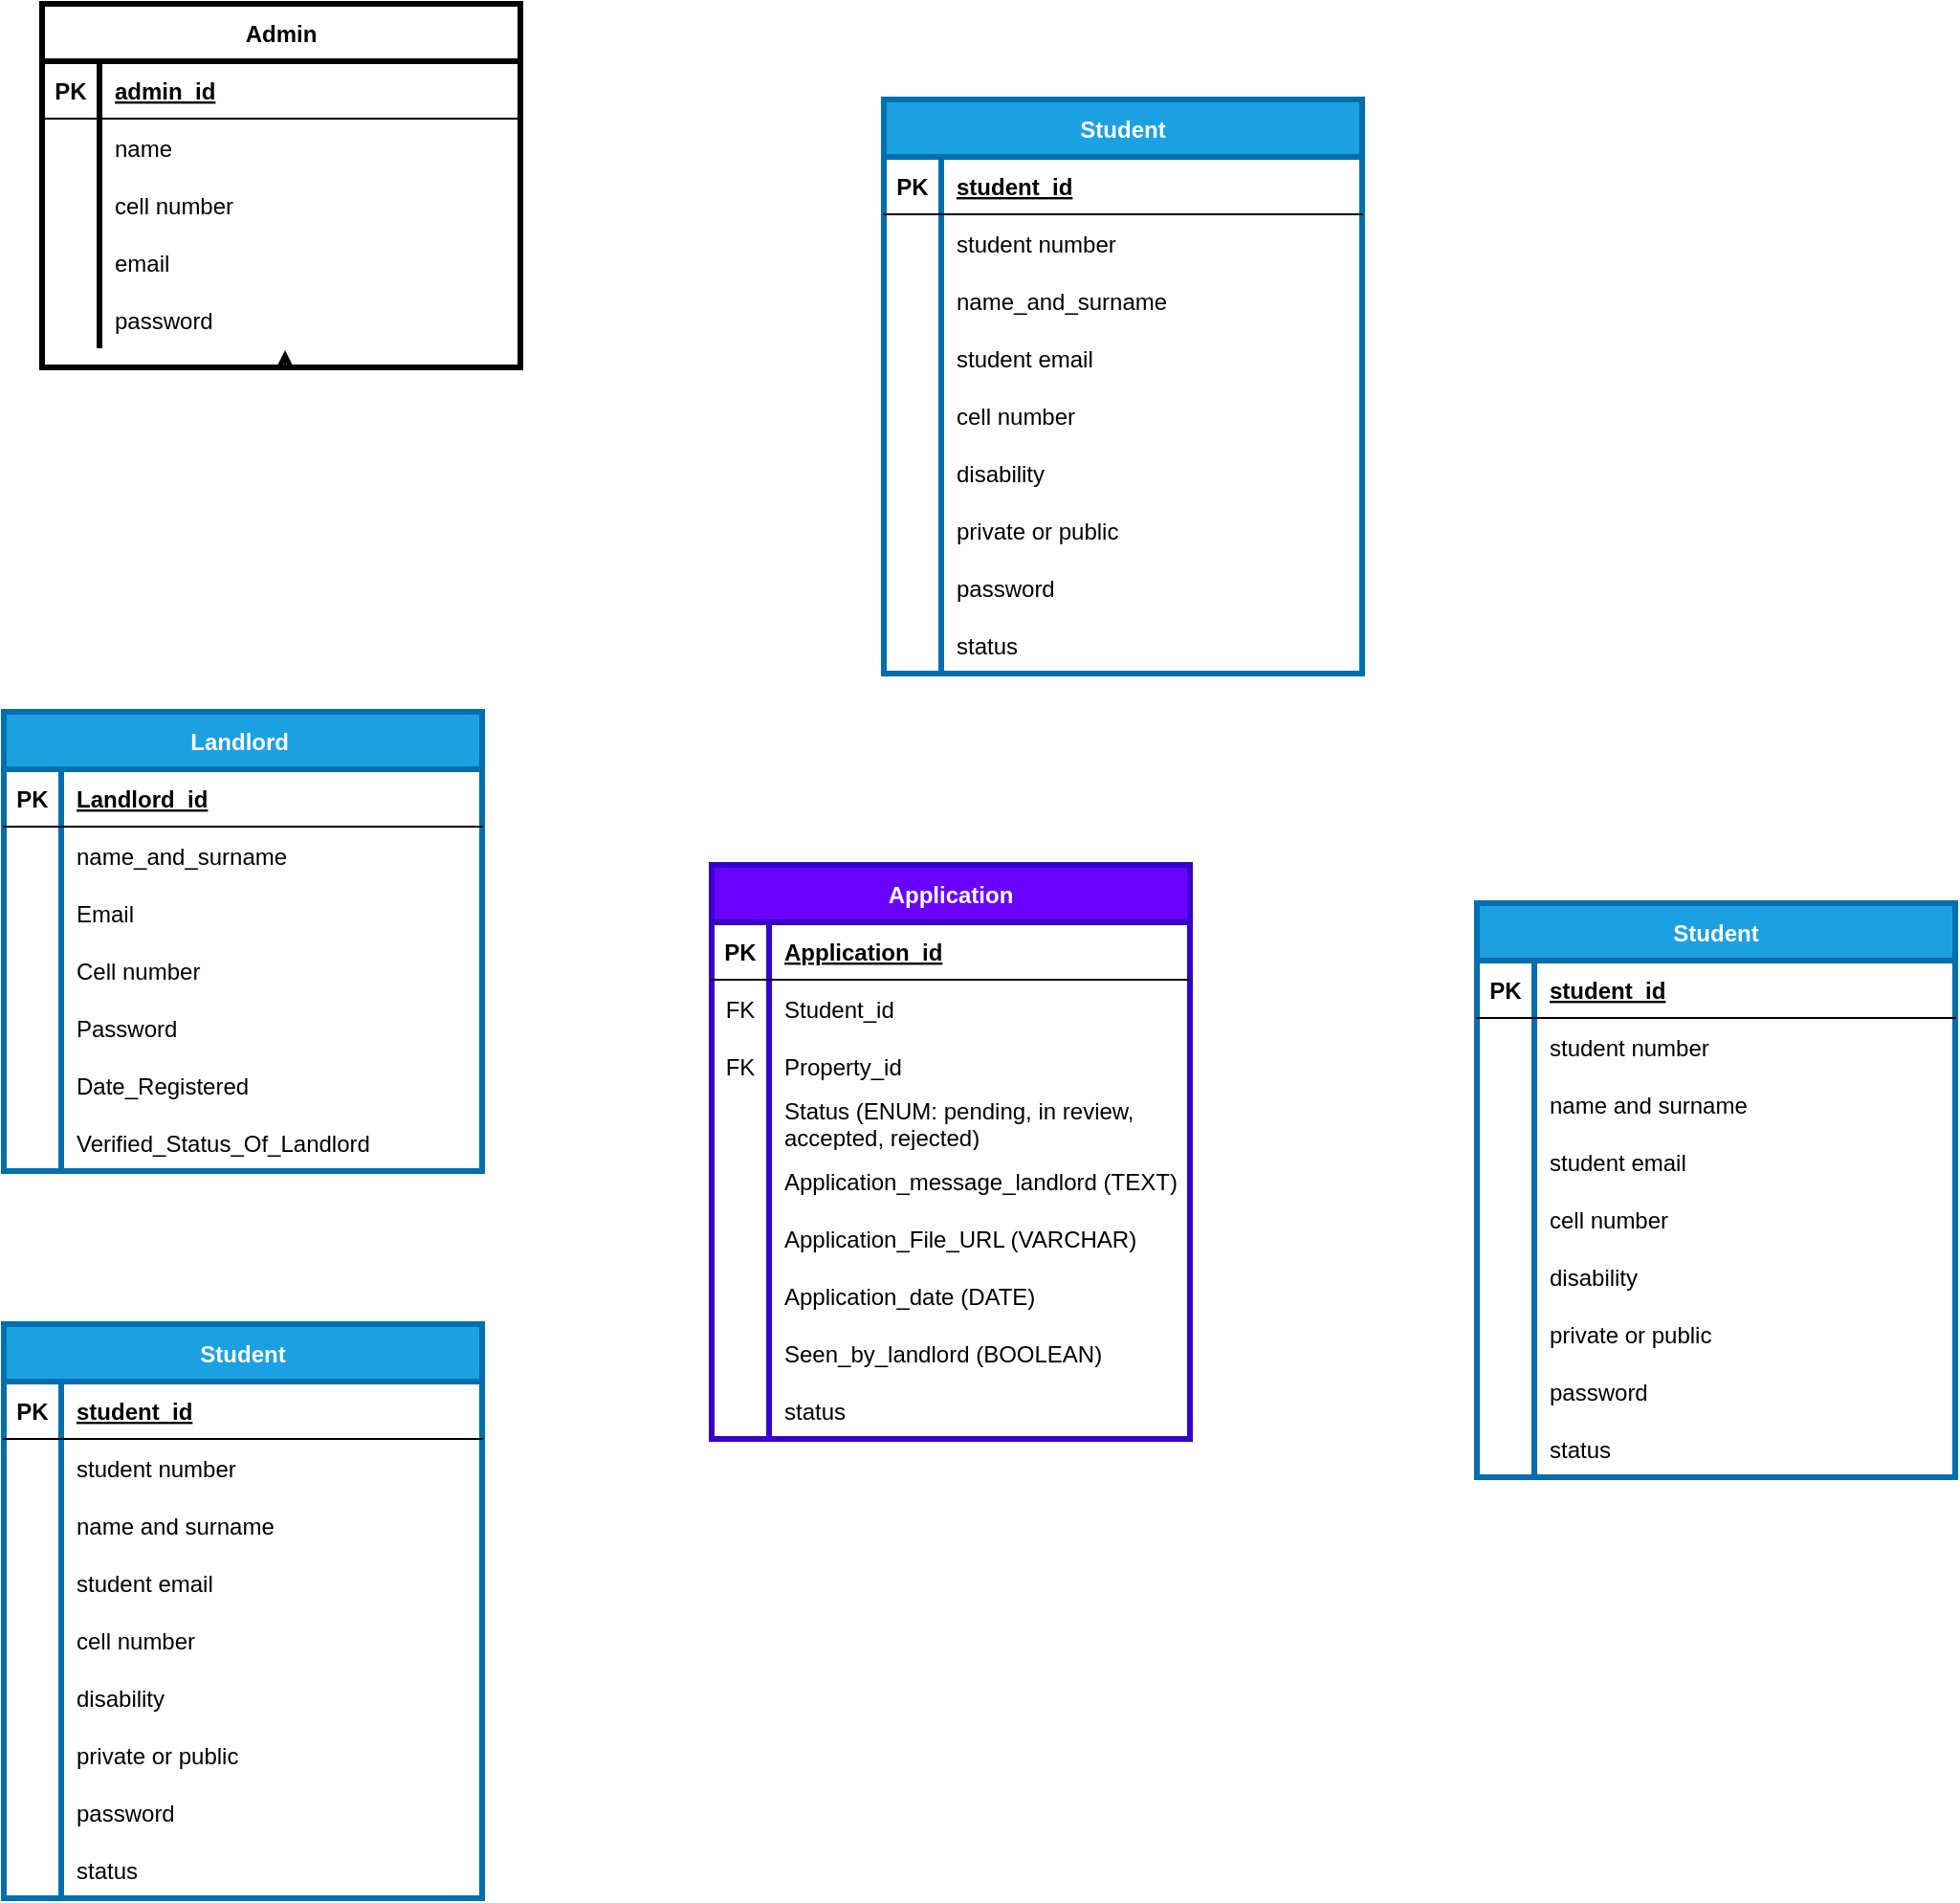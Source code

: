 <mxfile version="26.2.12">
  <diagram id="R2lEEEUBdFMjLlhIrx00" name="Page-1">
    <mxGraphModel dx="948" dy="652" grid="1" gridSize="10" guides="1" tooltips="1" connect="1" arrows="1" fold="1" page="1" pageScale="1" pageWidth="850" pageHeight="1100" math="0" shadow="0" extFonts="Permanent Marker^https://fonts.googleapis.com/css?family=Permanent+Marker">
      <root>
        <mxCell id="0" />
        <mxCell id="1" parent="0" />
        <mxCell id="C-vyLk0tnHw3VtMMgP7b-23" value="Admin" style="shape=table;startSize=30;container=1;collapsible=1;childLayout=tableLayout;fixedRows=1;rowLines=0;fontStyle=1;align=center;resizeLast=1;fillColor=light-dark(#FFFFFF,#FF0000);strokeColor=light-dark(#000000,#FF0000);strokeWidth=3;" parent="1" vertex="1">
          <mxGeometry x="60" y="30" width="250" height="190" as="geometry" />
        </mxCell>
        <mxCell id="C-vyLk0tnHw3VtMMgP7b-24" value="" style="shape=partialRectangle;collapsible=0;dropTarget=0;pointerEvents=0;fillColor=none;points=[[0,0.5],[1,0.5]];portConstraint=eastwest;top=0;left=0;right=0;bottom=1;" parent="C-vyLk0tnHw3VtMMgP7b-23" vertex="1">
          <mxGeometry y="30" width="250" height="30" as="geometry" />
        </mxCell>
        <mxCell id="C-vyLk0tnHw3VtMMgP7b-25" value="PK" style="shape=partialRectangle;overflow=hidden;connectable=0;fillColor=none;top=0;left=0;bottom=0;right=0;fontStyle=1;" parent="C-vyLk0tnHw3VtMMgP7b-24" vertex="1">
          <mxGeometry width="30" height="30" as="geometry">
            <mxRectangle width="30" height="30" as="alternateBounds" />
          </mxGeometry>
        </mxCell>
        <mxCell id="C-vyLk0tnHw3VtMMgP7b-26" value="admin_id" style="shape=partialRectangle;overflow=hidden;connectable=0;fillColor=none;top=0;left=0;bottom=0;right=0;align=left;spacingLeft=6;fontStyle=5;" parent="C-vyLk0tnHw3VtMMgP7b-24" vertex="1">
          <mxGeometry x="30" width="220" height="30" as="geometry">
            <mxRectangle width="220" height="30" as="alternateBounds" />
          </mxGeometry>
        </mxCell>
        <mxCell id="C-vyLk0tnHw3VtMMgP7b-27" value="" style="shape=partialRectangle;collapsible=0;dropTarget=0;pointerEvents=0;fillColor=none;points=[[0,0.5],[1,0.5]];portConstraint=eastwest;top=0;left=0;right=0;bottom=0;" parent="C-vyLk0tnHw3VtMMgP7b-23" vertex="1">
          <mxGeometry y="60" width="250" height="30" as="geometry" />
        </mxCell>
        <mxCell id="C-vyLk0tnHw3VtMMgP7b-28" value="" style="shape=partialRectangle;overflow=hidden;connectable=0;fillColor=none;top=0;left=0;bottom=0;right=0;" parent="C-vyLk0tnHw3VtMMgP7b-27" vertex="1">
          <mxGeometry width="30" height="30" as="geometry">
            <mxRectangle width="30" height="30" as="alternateBounds" />
          </mxGeometry>
        </mxCell>
        <mxCell id="C-vyLk0tnHw3VtMMgP7b-29" value="name " style="shape=partialRectangle;overflow=hidden;connectable=0;fillColor=none;top=0;left=0;bottom=0;right=0;align=left;spacingLeft=6;" parent="C-vyLk0tnHw3VtMMgP7b-27" vertex="1">
          <mxGeometry x="30" width="220" height="30" as="geometry">
            <mxRectangle width="220" height="30" as="alternateBounds" />
          </mxGeometry>
        </mxCell>
        <mxCell id="-MiXcovGbyeg5kzN_aDn-31" style="shape=partialRectangle;collapsible=0;dropTarget=0;pointerEvents=0;fillColor=none;points=[[0,0.5],[1,0.5]];portConstraint=eastwest;top=0;left=0;right=0;bottom=0;" vertex="1" parent="C-vyLk0tnHw3VtMMgP7b-23">
          <mxGeometry y="90" width="250" height="30" as="geometry" />
        </mxCell>
        <mxCell id="-MiXcovGbyeg5kzN_aDn-32" style="shape=partialRectangle;overflow=hidden;connectable=0;fillColor=none;top=0;left=0;bottom=0;right=0;" vertex="1" parent="-MiXcovGbyeg5kzN_aDn-31">
          <mxGeometry width="30" height="30" as="geometry">
            <mxRectangle width="30" height="30" as="alternateBounds" />
          </mxGeometry>
        </mxCell>
        <mxCell id="-MiXcovGbyeg5kzN_aDn-33" value="cell number " style="shape=partialRectangle;overflow=hidden;connectable=0;fillColor=none;top=0;left=0;bottom=0;right=0;align=left;spacingLeft=6;" vertex="1" parent="-MiXcovGbyeg5kzN_aDn-31">
          <mxGeometry x="30" width="220" height="30" as="geometry">
            <mxRectangle width="220" height="30" as="alternateBounds" />
          </mxGeometry>
        </mxCell>
        <mxCell id="-MiXcovGbyeg5kzN_aDn-28" style="shape=partialRectangle;collapsible=0;dropTarget=0;pointerEvents=0;fillColor=none;points=[[0,0.5],[1,0.5]];portConstraint=eastwest;top=0;left=0;right=0;bottom=0;" vertex="1" parent="C-vyLk0tnHw3VtMMgP7b-23">
          <mxGeometry y="120" width="250" height="30" as="geometry" />
        </mxCell>
        <mxCell id="-MiXcovGbyeg5kzN_aDn-29" style="shape=partialRectangle;overflow=hidden;connectable=0;fillColor=none;top=0;left=0;bottom=0;right=0;strokeColor=light-dark(#000000,#FF0000);strokeWidth=3;" vertex="1" parent="-MiXcovGbyeg5kzN_aDn-28">
          <mxGeometry width="30" height="30" as="geometry">
            <mxRectangle width="30" height="30" as="alternateBounds" />
          </mxGeometry>
        </mxCell>
        <mxCell id="-MiXcovGbyeg5kzN_aDn-30" value="email" style="shape=partialRectangle;overflow=hidden;connectable=0;fillColor=none;top=0;left=0;bottom=0;right=0;align=left;spacingLeft=6;" vertex="1" parent="-MiXcovGbyeg5kzN_aDn-28">
          <mxGeometry x="30" width="220" height="30" as="geometry">
            <mxRectangle width="220" height="30" as="alternateBounds" />
          </mxGeometry>
        </mxCell>
        <mxCell id="-MiXcovGbyeg5kzN_aDn-25" style="shape=partialRectangle;collapsible=0;dropTarget=0;pointerEvents=0;fillColor=none;points=[[0,0.5],[1,0.5]];portConstraint=eastwest;top=0;left=0;right=0;bottom=0;" vertex="1" parent="C-vyLk0tnHw3VtMMgP7b-23">
          <mxGeometry y="150" width="250" height="30" as="geometry" />
        </mxCell>
        <mxCell id="-MiXcovGbyeg5kzN_aDn-26" style="shape=partialRectangle;overflow=hidden;connectable=0;fillColor=none;top=0;left=0;bottom=0;right=0;" vertex="1" parent="-MiXcovGbyeg5kzN_aDn-25">
          <mxGeometry width="30" height="30" as="geometry">
            <mxRectangle width="30" height="30" as="alternateBounds" />
          </mxGeometry>
        </mxCell>
        <mxCell id="-MiXcovGbyeg5kzN_aDn-27" value="password" style="shape=partialRectangle;overflow=hidden;connectable=0;fillColor=none;top=0;left=0;bottom=0;right=0;align=left;spacingLeft=6;" vertex="1" parent="-MiXcovGbyeg5kzN_aDn-25">
          <mxGeometry x="30" width="220" height="30" as="geometry">
            <mxRectangle width="220" height="30" as="alternateBounds" />
          </mxGeometry>
        </mxCell>
        <mxCell id="-MiXcovGbyeg5kzN_aDn-34" style="edgeStyle=orthogonalEdgeStyle;rounded=0;orthogonalLoop=1;jettySize=auto;html=1;exitX=0.5;exitY=1;exitDx=0;exitDy=0;entryX=0.508;entryY=1.033;entryDx=0;entryDy=0;entryPerimeter=0;" edge="1" parent="C-vyLk0tnHw3VtMMgP7b-23" source="C-vyLk0tnHw3VtMMgP7b-23" target="-MiXcovGbyeg5kzN_aDn-25">
          <mxGeometry relative="1" as="geometry" />
        </mxCell>
        <mxCell id="-MiXcovGbyeg5kzN_aDn-36" value="Student" style="shape=table;startSize=30;container=1;collapsible=1;childLayout=tableLayout;fixedRows=1;rowLines=0;fontStyle=1;align=center;resizeLast=1;fillColor=light-dark(#1BA1E2,#1805C4);fontColor=light-dark(#FFFFFF,#FFFFFF);strokeColor=light-dark(#006EAF,#280BE7);strokeWidth=3;labelBackgroundColor=none;" vertex="1" parent="1">
          <mxGeometry x="500" y="80" width="250" height="300" as="geometry" />
        </mxCell>
        <mxCell id="-MiXcovGbyeg5kzN_aDn-37" value="" style="shape=partialRectangle;collapsible=0;dropTarget=0;pointerEvents=0;fillColor=none;points=[[0,0.5],[1,0.5]];portConstraint=eastwest;top=0;left=0;right=0;bottom=1;" vertex="1" parent="-MiXcovGbyeg5kzN_aDn-36">
          <mxGeometry y="30" width="250" height="30" as="geometry" />
        </mxCell>
        <mxCell id="-MiXcovGbyeg5kzN_aDn-38" value="PK" style="shape=partialRectangle;overflow=hidden;connectable=0;fillColor=none;top=0;left=0;bottom=0;right=0;fontStyle=1;" vertex="1" parent="-MiXcovGbyeg5kzN_aDn-37">
          <mxGeometry width="30" height="30" as="geometry">
            <mxRectangle width="30" height="30" as="alternateBounds" />
          </mxGeometry>
        </mxCell>
        <mxCell id="-MiXcovGbyeg5kzN_aDn-39" value="student_id" style="shape=partialRectangle;overflow=hidden;connectable=0;fillColor=none;top=0;left=0;bottom=0;right=0;align=left;spacingLeft=6;fontStyle=5;" vertex="1" parent="-MiXcovGbyeg5kzN_aDn-37">
          <mxGeometry x="30" width="220" height="30" as="geometry">
            <mxRectangle width="220" height="30" as="alternateBounds" />
          </mxGeometry>
        </mxCell>
        <mxCell id="-MiXcovGbyeg5kzN_aDn-40" value="" style="shape=partialRectangle;collapsible=0;dropTarget=0;pointerEvents=0;fillColor=none;points=[[0,0.5],[1,0.5]];portConstraint=eastwest;top=0;left=0;right=0;bottom=0;" vertex="1" parent="-MiXcovGbyeg5kzN_aDn-36">
          <mxGeometry y="60" width="250" height="30" as="geometry" />
        </mxCell>
        <mxCell id="-MiXcovGbyeg5kzN_aDn-41" value="" style="shape=partialRectangle;overflow=hidden;connectable=0;fillColor=none;top=0;left=0;bottom=0;right=0;" vertex="1" parent="-MiXcovGbyeg5kzN_aDn-40">
          <mxGeometry width="30" height="30" as="geometry">
            <mxRectangle width="30" height="30" as="alternateBounds" />
          </mxGeometry>
        </mxCell>
        <mxCell id="-MiXcovGbyeg5kzN_aDn-42" value="student number" style="shape=partialRectangle;overflow=hidden;connectable=0;fillColor=none;top=0;left=0;bottom=0;right=0;align=left;spacingLeft=6;" vertex="1" parent="-MiXcovGbyeg5kzN_aDn-40">
          <mxGeometry x="30" width="220" height="30" as="geometry">
            <mxRectangle width="220" height="30" as="alternateBounds" />
          </mxGeometry>
        </mxCell>
        <mxCell id="-MiXcovGbyeg5kzN_aDn-43" style="shape=partialRectangle;collapsible=0;dropTarget=0;pointerEvents=0;fillColor=none;points=[[0,0.5],[1,0.5]];portConstraint=eastwest;top=0;left=0;right=0;bottom=0;" vertex="1" parent="-MiXcovGbyeg5kzN_aDn-36">
          <mxGeometry y="90" width="250" height="30" as="geometry" />
        </mxCell>
        <mxCell id="-MiXcovGbyeg5kzN_aDn-44" style="shape=partialRectangle;overflow=hidden;connectable=0;fillColor=none;top=0;left=0;bottom=0;right=0;" vertex="1" parent="-MiXcovGbyeg5kzN_aDn-43">
          <mxGeometry width="30" height="30" as="geometry">
            <mxRectangle width="30" height="30" as="alternateBounds" />
          </mxGeometry>
        </mxCell>
        <mxCell id="-MiXcovGbyeg5kzN_aDn-45" value="name_and_surname" style="shape=partialRectangle;overflow=hidden;connectable=0;fillColor=none;top=0;left=0;bottom=0;right=0;align=left;spacingLeft=6;" vertex="1" parent="-MiXcovGbyeg5kzN_aDn-43">
          <mxGeometry x="30" width="220" height="30" as="geometry">
            <mxRectangle width="220" height="30" as="alternateBounds" />
          </mxGeometry>
        </mxCell>
        <mxCell id="-MiXcovGbyeg5kzN_aDn-46" value="" style="shape=partialRectangle;collapsible=0;dropTarget=0;pointerEvents=0;fillColor=none;points=[[0,0.5],[1,0.5]];portConstraint=eastwest;top=0;left=0;right=0;bottom=0;" vertex="1" parent="-MiXcovGbyeg5kzN_aDn-36">
          <mxGeometry y="120" width="250" height="30" as="geometry" />
        </mxCell>
        <mxCell id="-MiXcovGbyeg5kzN_aDn-47" value="" style="shape=partialRectangle;overflow=hidden;connectable=0;fillColor=none;top=0;left=0;bottom=0;right=0;" vertex="1" parent="-MiXcovGbyeg5kzN_aDn-46">
          <mxGeometry width="30" height="30" as="geometry">
            <mxRectangle width="30" height="30" as="alternateBounds" />
          </mxGeometry>
        </mxCell>
        <mxCell id="-MiXcovGbyeg5kzN_aDn-48" value="student email" style="shape=partialRectangle;overflow=hidden;connectable=0;fillColor=none;top=0;left=0;bottom=0;right=0;align=left;spacingLeft=6;" vertex="1" parent="-MiXcovGbyeg5kzN_aDn-46">
          <mxGeometry x="30" width="220" height="30" as="geometry">
            <mxRectangle width="220" height="30" as="alternateBounds" />
          </mxGeometry>
        </mxCell>
        <mxCell id="-MiXcovGbyeg5kzN_aDn-49" style="shape=partialRectangle;collapsible=0;dropTarget=0;pointerEvents=0;fillColor=none;points=[[0,0.5],[1,0.5]];portConstraint=eastwest;top=0;left=0;right=0;bottom=0;" vertex="1" parent="-MiXcovGbyeg5kzN_aDn-36">
          <mxGeometry y="150" width="250" height="30" as="geometry" />
        </mxCell>
        <mxCell id="-MiXcovGbyeg5kzN_aDn-50" style="shape=partialRectangle;overflow=hidden;connectable=0;fillColor=none;top=0;left=0;bottom=0;right=0;" vertex="1" parent="-MiXcovGbyeg5kzN_aDn-49">
          <mxGeometry width="30" height="30" as="geometry">
            <mxRectangle width="30" height="30" as="alternateBounds" />
          </mxGeometry>
        </mxCell>
        <mxCell id="-MiXcovGbyeg5kzN_aDn-51" value="cell number" style="shape=partialRectangle;overflow=hidden;connectable=0;fillColor=none;top=0;left=0;bottom=0;right=0;align=left;spacingLeft=6;" vertex="1" parent="-MiXcovGbyeg5kzN_aDn-49">
          <mxGeometry x="30" width="220" height="30" as="geometry">
            <mxRectangle width="220" height="30" as="alternateBounds" />
          </mxGeometry>
        </mxCell>
        <mxCell id="-MiXcovGbyeg5kzN_aDn-52" style="shape=partialRectangle;collapsible=0;dropTarget=0;pointerEvents=0;fillColor=none;points=[[0,0.5],[1,0.5]];portConstraint=eastwest;top=0;left=0;right=0;bottom=0;" vertex="1" parent="-MiXcovGbyeg5kzN_aDn-36">
          <mxGeometry y="180" width="250" height="30" as="geometry" />
        </mxCell>
        <mxCell id="-MiXcovGbyeg5kzN_aDn-53" style="shape=partialRectangle;overflow=hidden;connectable=0;fillColor=none;top=0;left=0;bottom=0;right=0;" vertex="1" parent="-MiXcovGbyeg5kzN_aDn-52">
          <mxGeometry width="30" height="30" as="geometry">
            <mxRectangle width="30" height="30" as="alternateBounds" />
          </mxGeometry>
        </mxCell>
        <mxCell id="-MiXcovGbyeg5kzN_aDn-54" value="disability" style="shape=partialRectangle;overflow=hidden;connectable=0;fillColor=none;top=0;left=0;bottom=0;right=0;align=left;spacingLeft=6;" vertex="1" parent="-MiXcovGbyeg5kzN_aDn-52">
          <mxGeometry x="30" width="220" height="30" as="geometry">
            <mxRectangle width="220" height="30" as="alternateBounds" />
          </mxGeometry>
        </mxCell>
        <mxCell id="-MiXcovGbyeg5kzN_aDn-55" style="shape=partialRectangle;collapsible=0;dropTarget=0;pointerEvents=0;fillColor=none;points=[[0,0.5],[1,0.5]];portConstraint=eastwest;top=0;left=0;right=0;bottom=0;" vertex="1" parent="-MiXcovGbyeg5kzN_aDn-36">
          <mxGeometry y="210" width="250" height="30" as="geometry" />
        </mxCell>
        <mxCell id="-MiXcovGbyeg5kzN_aDn-56" style="shape=partialRectangle;overflow=hidden;connectable=0;fillColor=none;top=0;left=0;bottom=0;right=0;" vertex="1" parent="-MiXcovGbyeg5kzN_aDn-55">
          <mxGeometry width="30" height="30" as="geometry">
            <mxRectangle width="30" height="30" as="alternateBounds" />
          </mxGeometry>
        </mxCell>
        <mxCell id="-MiXcovGbyeg5kzN_aDn-57" value="private or public" style="shape=partialRectangle;overflow=hidden;connectable=0;fillColor=none;top=0;left=0;bottom=0;right=0;align=left;spacingLeft=6;" vertex="1" parent="-MiXcovGbyeg5kzN_aDn-55">
          <mxGeometry x="30" width="220" height="30" as="geometry">
            <mxRectangle width="220" height="30" as="alternateBounds" />
          </mxGeometry>
        </mxCell>
        <mxCell id="-MiXcovGbyeg5kzN_aDn-58" style="shape=partialRectangle;collapsible=0;dropTarget=0;pointerEvents=0;fillColor=none;points=[[0,0.5],[1,0.5]];portConstraint=eastwest;top=0;left=0;right=0;bottom=0;" vertex="1" parent="-MiXcovGbyeg5kzN_aDn-36">
          <mxGeometry y="240" width="250" height="30" as="geometry" />
        </mxCell>
        <mxCell id="-MiXcovGbyeg5kzN_aDn-59" style="shape=partialRectangle;overflow=hidden;connectable=0;fillColor=none;top=0;left=0;bottom=0;right=0;" vertex="1" parent="-MiXcovGbyeg5kzN_aDn-58">
          <mxGeometry width="30" height="30" as="geometry">
            <mxRectangle width="30" height="30" as="alternateBounds" />
          </mxGeometry>
        </mxCell>
        <mxCell id="-MiXcovGbyeg5kzN_aDn-60" value="password" style="shape=partialRectangle;overflow=hidden;connectable=0;fillColor=none;top=0;left=0;bottom=0;right=0;align=left;spacingLeft=6;" vertex="1" parent="-MiXcovGbyeg5kzN_aDn-58">
          <mxGeometry x="30" width="220" height="30" as="geometry">
            <mxRectangle width="220" height="30" as="alternateBounds" />
          </mxGeometry>
        </mxCell>
        <mxCell id="-MiXcovGbyeg5kzN_aDn-61" style="shape=partialRectangle;collapsible=0;dropTarget=0;pointerEvents=0;fillColor=none;points=[[0,0.5],[1,0.5]];portConstraint=eastwest;top=0;left=0;right=0;bottom=0;" vertex="1" parent="-MiXcovGbyeg5kzN_aDn-36">
          <mxGeometry y="270" width="250" height="30" as="geometry" />
        </mxCell>
        <mxCell id="-MiXcovGbyeg5kzN_aDn-62" style="shape=partialRectangle;overflow=hidden;connectable=0;fillColor=none;top=0;left=0;bottom=0;right=0;" vertex="1" parent="-MiXcovGbyeg5kzN_aDn-61">
          <mxGeometry width="30" height="30" as="geometry">
            <mxRectangle width="30" height="30" as="alternateBounds" />
          </mxGeometry>
        </mxCell>
        <mxCell id="-MiXcovGbyeg5kzN_aDn-63" value="status" style="shape=partialRectangle;overflow=hidden;connectable=0;fillColor=none;top=0;left=0;bottom=0;right=0;align=left;spacingLeft=6;" vertex="1" parent="-MiXcovGbyeg5kzN_aDn-61">
          <mxGeometry x="30" width="220" height="30" as="geometry">
            <mxRectangle width="220" height="30" as="alternateBounds" />
          </mxGeometry>
        </mxCell>
        <mxCell id="-MiXcovGbyeg5kzN_aDn-64" value="Student" style="shape=table;startSize=30;container=1;collapsible=1;childLayout=tableLayout;fixedRows=1;rowLines=0;fontStyle=1;align=center;resizeLast=1;fillColor=light-dark(#1BA1E2,#1805C4);fontColor=light-dark(#FFFFFF,#FFFFFF);strokeColor=light-dark(#006EAF,#280BE7);strokeWidth=3;labelBackgroundColor=none;" vertex="1" parent="1">
          <mxGeometry x="40" y="720" width="250" height="300" as="geometry" />
        </mxCell>
        <mxCell id="-MiXcovGbyeg5kzN_aDn-65" value="" style="shape=partialRectangle;collapsible=0;dropTarget=0;pointerEvents=0;fillColor=none;points=[[0,0.5],[1,0.5]];portConstraint=eastwest;top=0;left=0;right=0;bottom=1;" vertex="1" parent="-MiXcovGbyeg5kzN_aDn-64">
          <mxGeometry y="30" width="250" height="30" as="geometry" />
        </mxCell>
        <mxCell id="-MiXcovGbyeg5kzN_aDn-66" value="PK" style="shape=partialRectangle;overflow=hidden;connectable=0;fillColor=none;top=0;left=0;bottom=0;right=0;fontStyle=1;" vertex="1" parent="-MiXcovGbyeg5kzN_aDn-65">
          <mxGeometry width="30" height="30" as="geometry">
            <mxRectangle width="30" height="30" as="alternateBounds" />
          </mxGeometry>
        </mxCell>
        <mxCell id="-MiXcovGbyeg5kzN_aDn-67" value="student_id" style="shape=partialRectangle;overflow=hidden;connectable=0;fillColor=none;top=0;left=0;bottom=0;right=0;align=left;spacingLeft=6;fontStyle=5;" vertex="1" parent="-MiXcovGbyeg5kzN_aDn-65">
          <mxGeometry x="30" width="220" height="30" as="geometry">
            <mxRectangle width="220" height="30" as="alternateBounds" />
          </mxGeometry>
        </mxCell>
        <mxCell id="-MiXcovGbyeg5kzN_aDn-68" value="" style="shape=partialRectangle;collapsible=0;dropTarget=0;pointerEvents=0;fillColor=none;points=[[0,0.5],[1,0.5]];portConstraint=eastwest;top=0;left=0;right=0;bottom=0;" vertex="1" parent="-MiXcovGbyeg5kzN_aDn-64">
          <mxGeometry y="60" width="250" height="30" as="geometry" />
        </mxCell>
        <mxCell id="-MiXcovGbyeg5kzN_aDn-69" value="" style="shape=partialRectangle;overflow=hidden;connectable=0;fillColor=none;top=0;left=0;bottom=0;right=0;" vertex="1" parent="-MiXcovGbyeg5kzN_aDn-68">
          <mxGeometry width="30" height="30" as="geometry">
            <mxRectangle width="30" height="30" as="alternateBounds" />
          </mxGeometry>
        </mxCell>
        <mxCell id="-MiXcovGbyeg5kzN_aDn-70" value="student number" style="shape=partialRectangle;overflow=hidden;connectable=0;fillColor=none;top=0;left=0;bottom=0;right=0;align=left;spacingLeft=6;" vertex="1" parent="-MiXcovGbyeg5kzN_aDn-68">
          <mxGeometry x="30" width="220" height="30" as="geometry">
            <mxRectangle width="220" height="30" as="alternateBounds" />
          </mxGeometry>
        </mxCell>
        <mxCell id="-MiXcovGbyeg5kzN_aDn-71" style="shape=partialRectangle;collapsible=0;dropTarget=0;pointerEvents=0;fillColor=none;points=[[0,0.5],[1,0.5]];portConstraint=eastwest;top=0;left=0;right=0;bottom=0;" vertex="1" parent="-MiXcovGbyeg5kzN_aDn-64">
          <mxGeometry y="90" width="250" height="30" as="geometry" />
        </mxCell>
        <mxCell id="-MiXcovGbyeg5kzN_aDn-72" style="shape=partialRectangle;overflow=hidden;connectable=0;fillColor=none;top=0;left=0;bottom=0;right=0;" vertex="1" parent="-MiXcovGbyeg5kzN_aDn-71">
          <mxGeometry width="30" height="30" as="geometry">
            <mxRectangle width="30" height="30" as="alternateBounds" />
          </mxGeometry>
        </mxCell>
        <mxCell id="-MiXcovGbyeg5kzN_aDn-73" value="name and surname" style="shape=partialRectangle;overflow=hidden;connectable=0;fillColor=none;top=0;left=0;bottom=0;right=0;align=left;spacingLeft=6;" vertex="1" parent="-MiXcovGbyeg5kzN_aDn-71">
          <mxGeometry x="30" width="220" height="30" as="geometry">
            <mxRectangle width="220" height="30" as="alternateBounds" />
          </mxGeometry>
        </mxCell>
        <mxCell id="-MiXcovGbyeg5kzN_aDn-74" value="" style="shape=partialRectangle;collapsible=0;dropTarget=0;pointerEvents=0;fillColor=none;points=[[0,0.5],[1,0.5]];portConstraint=eastwest;top=0;left=0;right=0;bottom=0;" vertex="1" parent="-MiXcovGbyeg5kzN_aDn-64">
          <mxGeometry y="120" width="250" height="30" as="geometry" />
        </mxCell>
        <mxCell id="-MiXcovGbyeg5kzN_aDn-75" value="" style="shape=partialRectangle;overflow=hidden;connectable=0;fillColor=none;top=0;left=0;bottom=0;right=0;" vertex="1" parent="-MiXcovGbyeg5kzN_aDn-74">
          <mxGeometry width="30" height="30" as="geometry">
            <mxRectangle width="30" height="30" as="alternateBounds" />
          </mxGeometry>
        </mxCell>
        <mxCell id="-MiXcovGbyeg5kzN_aDn-76" value="student email" style="shape=partialRectangle;overflow=hidden;connectable=0;fillColor=none;top=0;left=0;bottom=0;right=0;align=left;spacingLeft=6;" vertex="1" parent="-MiXcovGbyeg5kzN_aDn-74">
          <mxGeometry x="30" width="220" height="30" as="geometry">
            <mxRectangle width="220" height="30" as="alternateBounds" />
          </mxGeometry>
        </mxCell>
        <mxCell id="-MiXcovGbyeg5kzN_aDn-77" style="shape=partialRectangle;collapsible=0;dropTarget=0;pointerEvents=0;fillColor=none;points=[[0,0.5],[1,0.5]];portConstraint=eastwest;top=0;left=0;right=0;bottom=0;" vertex="1" parent="-MiXcovGbyeg5kzN_aDn-64">
          <mxGeometry y="150" width="250" height="30" as="geometry" />
        </mxCell>
        <mxCell id="-MiXcovGbyeg5kzN_aDn-78" style="shape=partialRectangle;overflow=hidden;connectable=0;fillColor=none;top=0;left=0;bottom=0;right=0;" vertex="1" parent="-MiXcovGbyeg5kzN_aDn-77">
          <mxGeometry width="30" height="30" as="geometry">
            <mxRectangle width="30" height="30" as="alternateBounds" />
          </mxGeometry>
        </mxCell>
        <mxCell id="-MiXcovGbyeg5kzN_aDn-79" value="cell number" style="shape=partialRectangle;overflow=hidden;connectable=0;fillColor=none;top=0;left=0;bottom=0;right=0;align=left;spacingLeft=6;" vertex="1" parent="-MiXcovGbyeg5kzN_aDn-77">
          <mxGeometry x="30" width="220" height="30" as="geometry">
            <mxRectangle width="220" height="30" as="alternateBounds" />
          </mxGeometry>
        </mxCell>
        <mxCell id="-MiXcovGbyeg5kzN_aDn-80" style="shape=partialRectangle;collapsible=0;dropTarget=0;pointerEvents=0;fillColor=none;points=[[0,0.5],[1,0.5]];portConstraint=eastwest;top=0;left=0;right=0;bottom=0;" vertex="1" parent="-MiXcovGbyeg5kzN_aDn-64">
          <mxGeometry y="180" width="250" height="30" as="geometry" />
        </mxCell>
        <mxCell id="-MiXcovGbyeg5kzN_aDn-81" style="shape=partialRectangle;overflow=hidden;connectable=0;fillColor=none;top=0;left=0;bottom=0;right=0;" vertex="1" parent="-MiXcovGbyeg5kzN_aDn-80">
          <mxGeometry width="30" height="30" as="geometry">
            <mxRectangle width="30" height="30" as="alternateBounds" />
          </mxGeometry>
        </mxCell>
        <mxCell id="-MiXcovGbyeg5kzN_aDn-82" value="disability" style="shape=partialRectangle;overflow=hidden;connectable=0;fillColor=none;top=0;left=0;bottom=0;right=0;align=left;spacingLeft=6;" vertex="1" parent="-MiXcovGbyeg5kzN_aDn-80">
          <mxGeometry x="30" width="220" height="30" as="geometry">
            <mxRectangle width="220" height="30" as="alternateBounds" />
          </mxGeometry>
        </mxCell>
        <mxCell id="-MiXcovGbyeg5kzN_aDn-83" style="shape=partialRectangle;collapsible=0;dropTarget=0;pointerEvents=0;fillColor=none;points=[[0,0.5],[1,0.5]];portConstraint=eastwest;top=0;left=0;right=0;bottom=0;" vertex="1" parent="-MiXcovGbyeg5kzN_aDn-64">
          <mxGeometry y="210" width="250" height="30" as="geometry" />
        </mxCell>
        <mxCell id="-MiXcovGbyeg5kzN_aDn-84" style="shape=partialRectangle;overflow=hidden;connectable=0;fillColor=none;top=0;left=0;bottom=0;right=0;" vertex="1" parent="-MiXcovGbyeg5kzN_aDn-83">
          <mxGeometry width="30" height="30" as="geometry">
            <mxRectangle width="30" height="30" as="alternateBounds" />
          </mxGeometry>
        </mxCell>
        <mxCell id="-MiXcovGbyeg5kzN_aDn-85" value="private or public" style="shape=partialRectangle;overflow=hidden;connectable=0;fillColor=none;top=0;left=0;bottom=0;right=0;align=left;spacingLeft=6;" vertex="1" parent="-MiXcovGbyeg5kzN_aDn-83">
          <mxGeometry x="30" width="220" height="30" as="geometry">
            <mxRectangle width="220" height="30" as="alternateBounds" />
          </mxGeometry>
        </mxCell>
        <mxCell id="-MiXcovGbyeg5kzN_aDn-86" style="shape=partialRectangle;collapsible=0;dropTarget=0;pointerEvents=0;fillColor=none;points=[[0,0.5],[1,0.5]];portConstraint=eastwest;top=0;left=0;right=0;bottom=0;" vertex="1" parent="-MiXcovGbyeg5kzN_aDn-64">
          <mxGeometry y="240" width="250" height="30" as="geometry" />
        </mxCell>
        <mxCell id="-MiXcovGbyeg5kzN_aDn-87" style="shape=partialRectangle;overflow=hidden;connectable=0;fillColor=none;top=0;left=0;bottom=0;right=0;" vertex="1" parent="-MiXcovGbyeg5kzN_aDn-86">
          <mxGeometry width="30" height="30" as="geometry">
            <mxRectangle width="30" height="30" as="alternateBounds" />
          </mxGeometry>
        </mxCell>
        <mxCell id="-MiXcovGbyeg5kzN_aDn-88" value="password" style="shape=partialRectangle;overflow=hidden;connectable=0;fillColor=none;top=0;left=0;bottom=0;right=0;align=left;spacingLeft=6;" vertex="1" parent="-MiXcovGbyeg5kzN_aDn-86">
          <mxGeometry x="30" width="220" height="30" as="geometry">
            <mxRectangle width="220" height="30" as="alternateBounds" />
          </mxGeometry>
        </mxCell>
        <mxCell id="-MiXcovGbyeg5kzN_aDn-89" style="shape=partialRectangle;collapsible=0;dropTarget=0;pointerEvents=0;fillColor=none;points=[[0,0.5],[1,0.5]];portConstraint=eastwest;top=0;left=0;right=0;bottom=0;" vertex="1" parent="-MiXcovGbyeg5kzN_aDn-64">
          <mxGeometry y="270" width="250" height="30" as="geometry" />
        </mxCell>
        <mxCell id="-MiXcovGbyeg5kzN_aDn-90" style="shape=partialRectangle;overflow=hidden;connectable=0;fillColor=none;top=0;left=0;bottom=0;right=0;" vertex="1" parent="-MiXcovGbyeg5kzN_aDn-89">
          <mxGeometry width="30" height="30" as="geometry">
            <mxRectangle width="30" height="30" as="alternateBounds" />
          </mxGeometry>
        </mxCell>
        <mxCell id="-MiXcovGbyeg5kzN_aDn-91" value="status" style="shape=partialRectangle;overflow=hidden;connectable=0;fillColor=none;top=0;left=0;bottom=0;right=0;align=left;spacingLeft=6;" vertex="1" parent="-MiXcovGbyeg5kzN_aDn-89">
          <mxGeometry x="30" width="220" height="30" as="geometry">
            <mxRectangle width="220" height="30" as="alternateBounds" />
          </mxGeometry>
        </mxCell>
        <mxCell id="-MiXcovGbyeg5kzN_aDn-92" value="Application" style="shape=table;startSize=30;container=1;collapsible=1;childLayout=tableLayout;fixedRows=1;rowLines=0;fontStyle=1;align=center;resizeLast=1;fillColor=light-dark(#6A00FF,#CC00CC);fontColor=#ffffff;strokeColor=light-dark(#3700CC,#CC00CC);strokeWidth=3;labelBackgroundColor=none;" vertex="1" parent="1">
          <mxGeometry x="410" y="480" width="250" height="300" as="geometry" />
        </mxCell>
        <mxCell id="-MiXcovGbyeg5kzN_aDn-93" value="" style="shape=partialRectangle;collapsible=0;dropTarget=0;pointerEvents=0;fillColor=none;points=[[0,0.5],[1,0.5]];portConstraint=eastwest;top=0;left=0;right=0;bottom=1;" vertex="1" parent="-MiXcovGbyeg5kzN_aDn-92">
          <mxGeometry y="30" width="250" height="30" as="geometry" />
        </mxCell>
        <mxCell id="-MiXcovGbyeg5kzN_aDn-94" value="PK" style="shape=partialRectangle;overflow=hidden;connectable=0;fillColor=none;top=0;left=0;bottom=0;right=0;fontStyle=1;" vertex="1" parent="-MiXcovGbyeg5kzN_aDn-93">
          <mxGeometry width="30" height="30" as="geometry">
            <mxRectangle width="30" height="30" as="alternateBounds" />
          </mxGeometry>
        </mxCell>
        <mxCell id="-MiXcovGbyeg5kzN_aDn-95" value="Application_id" style="shape=partialRectangle;overflow=hidden;connectable=0;fillColor=none;top=0;left=0;bottom=0;right=0;align=left;spacingLeft=6;fontStyle=5;" vertex="1" parent="-MiXcovGbyeg5kzN_aDn-93">
          <mxGeometry x="30" width="220" height="30" as="geometry">
            <mxRectangle width="220" height="30" as="alternateBounds" />
          </mxGeometry>
        </mxCell>
        <mxCell id="-MiXcovGbyeg5kzN_aDn-96" value="" style="shape=partialRectangle;collapsible=0;dropTarget=0;pointerEvents=0;fillColor=none;points=[[0,0.5],[1,0.5]];portConstraint=eastwest;top=0;left=0;right=0;bottom=0;" vertex="1" parent="-MiXcovGbyeg5kzN_aDn-92">
          <mxGeometry y="60" width="250" height="30" as="geometry" />
        </mxCell>
        <mxCell id="-MiXcovGbyeg5kzN_aDn-97" value="FK" style="shape=partialRectangle;overflow=hidden;connectable=0;fillColor=none;top=0;left=0;bottom=0;right=0;" vertex="1" parent="-MiXcovGbyeg5kzN_aDn-96">
          <mxGeometry width="30" height="30" as="geometry">
            <mxRectangle width="30" height="30" as="alternateBounds" />
          </mxGeometry>
        </mxCell>
        <mxCell id="-MiXcovGbyeg5kzN_aDn-98" value="Student_id" style="shape=partialRectangle;overflow=hidden;connectable=0;fillColor=none;top=0;left=0;bottom=0;right=0;align=left;spacingLeft=6;" vertex="1" parent="-MiXcovGbyeg5kzN_aDn-96">
          <mxGeometry x="30" width="220" height="30" as="geometry">
            <mxRectangle width="220" height="30" as="alternateBounds" />
          </mxGeometry>
        </mxCell>
        <mxCell id="-MiXcovGbyeg5kzN_aDn-99" style="shape=partialRectangle;collapsible=0;dropTarget=0;pointerEvents=0;fillColor=none;points=[[0,0.5],[1,0.5]];portConstraint=eastwest;top=0;left=0;right=0;bottom=0;" vertex="1" parent="-MiXcovGbyeg5kzN_aDn-92">
          <mxGeometry y="90" width="250" height="30" as="geometry" />
        </mxCell>
        <mxCell id="-MiXcovGbyeg5kzN_aDn-100" value="FK" style="shape=partialRectangle;overflow=hidden;connectable=0;fillColor=none;top=0;left=0;bottom=0;right=0;strokeColor=light-dark(#000000,#CC00CC);" vertex="1" parent="-MiXcovGbyeg5kzN_aDn-99">
          <mxGeometry width="30" height="30" as="geometry">
            <mxRectangle width="30" height="30" as="alternateBounds" />
          </mxGeometry>
        </mxCell>
        <mxCell id="-MiXcovGbyeg5kzN_aDn-101" value="Property_id" style="shape=partialRectangle;overflow=hidden;connectable=0;fillColor=none;top=0;left=0;bottom=0;right=0;align=left;spacingLeft=6;" vertex="1" parent="-MiXcovGbyeg5kzN_aDn-99">
          <mxGeometry x="30" width="220" height="30" as="geometry">
            <mxRectangle width="220" height="30" as="alternateBounds" />
          </mxGeometry>
        </mxCell>
        <mxCell id="-MiXcovGbyeg5kzN_aDn-102" value="" style="shape=partialRectangle;collapsible=0;dropTarget=0;pointerEvents=0;fillColor=none;points=[[0,0.5],[1,0.5]];portConstraint=eastwest;top=0;left=0;right=0;bottom=0;" vertex="1" parent="-MiXcovGbyeg5kzN_aDn-92">
          <mxGeometry y="120" width="250" height="30" as="geometry" />
        </mxCell>
        <mxCell id="-MiXcovGbyeg5kzN_aDn-103" value="" style="shape=partialRectangle;overflow=hidden;connectable=0;fillColor=none;top=0;left=0;bottom=0;right=0;" vertex="1" parent="-MiXcovGbyeg5kzN_aDn-102">
          <mxGeometry width="30" height="30" as="geometry">
            <mxRectangle width="30" height="30" as="alternateBounds" />
          </mxGeometry>
        </mxCell>
        <mxCell id="-MiXcovGbyeg5kzN_aDn-104" value="Status (ENUM: pending, in review,&#xa;accepted, rejected)" style="shape=partialRectangle;overflow=hidden;connectable=0;fillColor=none;top=0;left=0;bottom=0;right=0;align=left;spacingLeft=6;" vertex="1" parent="-MiXcovGbyeg5kzN_aDn-102">
          <mxGeometry x="30" width="220" height="30" as="geometry">
            <mxRectangle width="220" height="30" as="alternateBounds" />
          </mxGeometry>
        </mxCell>
        <mxCell id="-MiXcovGbyeg5kzN_aDn-105" style="shape=partialRectangle;collapsible=0;dropTarget=0;pointerEvents=0;fillColor=none;points=[[0,0.5],[1,0.5]];portConstraint=eastwest;top=0;left=0;right=0;bottom=0;" vertex="1" parent="-MiXcovGbyeg5kzN_aDn-92">
          <mxGeometry y="150" width="250" height="30" as="geometry" />
        </mxCell>
        <mxCell id="-MiXcovGbyeg5kzN_aDn-106" style="shape=partialRectangle;overflow=hidden;connectable=0;fillColor=none;top=0;left=0;bottom=0;right=0;" vertex="1" parent="-MiXcovGbyeg5kzN_aDn-105">
          <mxGeometry width="30" height="30" as="geometry">
            <mxRectangle width="30" height="30" as="alternateBounds" />
          </mxGeometry>
        </mxCell>
        <mxCell id="-MiXcovGbyeg5kzN_aDn-107" value="Application_message_landlord (TEXT)" style="shape=partialRectangle;overflow=hidden;connectable=0;fillColor=none;top=0;left=0;bottom=0;right=0;align=left;spacingLeft=6;" vertex="1" parent="-MiXcovGbyeg5kzN_aDn-105">
          <mxGeometry x="30" width="220" height="30" as="geometry">
            <mxRectangle width="220" height="30" as="alternateBounds" />
          </mxGeometry>
        </mxCell>
        <mxCell id="-MiXcovGbyeg5kzN_aDn-108" style="shape=partialRectangle;collapsible=0;dropTarget=0;pointerEvents=0;fillColor=none;points=[[0,0.5],[1,0.5]];portConstraint=eastwest;top=0;left=0;right=0;bottom=0;" vertex="1" parent="-MiXcovGbyeg5kzN_aDn-92">
          <mxGeometry y="180" width="250" height="30" as="geometry" />
        </mxCell>
        <mxCell id="-MiXcovGbyeg5kzN_aDn-109" style="shape=partialRectangle;overflow=hidden;connectable=0;fillColor=none;top=0;left=0;bottom=0;right=0;" vertex="1" parent="-MiXcovGbyeg5kzN_aDn-108">
          <mxGeometry width="30" height="30" as="geometry">
            <mxRectangle width="30" height="30" as="alternateBounds" />
          </mxGeometry>
        </mxCell>
        <mxCell id="-MiXcovGbyeg5kzN_aDn-110" value="Application_File_URL (VARCHAR)" style="shape=partialRectangle;overflow=hidden;connectable=0;fillColor=none;top=0;left=0;bottom=0;right=0;align=left;spacingLeft=6;" vertex="1" parent="-MiXcovGbyeg5kzN_aDn-108">
          <mxGeometry x="30" width="220" height="30" as="geometry">
            <mxRectangle width="220" height="30" as="alternateBounds" />
          </mxGeometry>
        </mxCell>
        <mxCell id="-MiXcovGbyeg5kzN_aDn-111" style="shape=partialRectangle;collapsible=0;dropTarget=0;pointerEvents=0;fillColor=none;points=[[0,0.5],[1,0.5]];portConstraint=eastwest;top=0;left=0;right=0;bottom=0;" vertex="1" parent="-MiXcovGbyeg5kzN_aDn-92">
          <mxGeometry y="210" width="250" height="30" as="geometry" />
        </mxCell>
        <mxCell id="-MiXcovGbyeg5kzN_aDn-112" style="shape=partialRectangle;overflow=hidden;connectable=0;fillColor=none;top=0;left=0;bottom=0;right=0;" vertex="1" parent="-MiXcovGbyeg5kzN_aDn-111">
          <mxGeometry width="30" height="30" as="geometry">
            <mxRectangle width="30" height="30" as="alternateBounds" />
          </mxGeometry>
        </mxCell>
        <mxCell id="-MiXcovGbyeg5kzN_aDn-113" value="Application_date (DATE)" style="shape=partialRectangle;overflow=hidden;connectable=0;fillColor=none;top=0;left=0;bottom=0;right=0;align=left;spacingLeft=6;" vertex="1" parent="-MiXcovGbyeg5kzN_aDn-111">
          <mxGeometry x="30" width="220" height="30" as="geometry">
            <mxRectangle width="220" height="30" as="alternateBounds" />
          </mxGeometry>
        </mxCell>
        <mxCell id="-MiXcovGbyeg5kzN_aDn-114" style="shape=partialRectangle;collapsible=0;dropTarget=0;pointerEvents=0;fillColor=none;points=[[0,0.5],[1,0.5]];portConstraint=eastwest;top=0;left=0;right=0;bottom=0;" vertex="1" parent="-MiXcovGbyeg5kzN_aDn-92">
          <mxGeometry y="240" width="250" height="30" as="geometry" />
        </mxCell>
        <mxCell id="-MiXcovGbyeg5kzN_aDn-115" style="shape=partialRectangle;overflow=hidden;connectable=0;fillColor=none;top=0;left=0;bottom=0;right=0;" vertex="1" parent="-MiXcovGbyeg5kzN_aDn-114">
          <mxGeometry width="30" height="30" as="geometry">
            <mxRectangle width="30" height="30" as="alternateBounds" />
          </mxGeometry>
        </mxCell>
        <mxCell id="-MiXcovGbyeg5kzN_aDn-116" value="Seen_by_landlord (BOOLEAN)" style="shape=partialRectangle;overflow=hidden;connectable=0;fillColor=none;top=0;left=0;bottom=0;right=0;align=left;spacingLeft=6;" vertex="1" parent="-MiXcovGbyeg5kzN_aDn-114">
          <mxGeometry x="30" width="220" height="30" as="geometry">
            <mxRectangle width="220" height="30" as="alternateBounds" />
          </mxGeometry>
        </mxCell>
        <mxCell id="-MiXcovGbyeg5kzN_aDn-117" style="shape=partialRectangle;collapsible=0;dropTarget=0;pointerEvents=0;fillColor=none;points=[[0,0.5],[1,0.5]];portConstraint=eastwest;top=0;left=0;right=0;bottom=0;" vertex="1" parent="-MiXcovGbyeg5kzN_aDn-92">
          <mxGeometry y="270" width="250" height="30" as="geometry" />
        </mxCell>
        <mxCell id="-MiXcovGbyeg5kzN_aDn-118" style="shape=partialRectangle;overflow=hidden;connectable=0;fillColor=none;top=0;left=0;bottom=0;right=0;" vertex="1" parent="-MiXcovGbyeg5kzN_aDn-117">
          <mxGeometry width="30" height="30" as="geometry">
            <mxRectangle width="30" height="30" as="alternateBounds" />
          </mxGeometry>
        </mxCell>
        <mxCell id="-MiXcovGbyeg5kzN_aDn-119" value="status" style="shape=partialRectangle;overflow=hidden;connectable=0;fillColor=none;top=0;left=0;bottom=0;right=0;align=left;spacingLeft=6;" vertex="1" parent="-MiXcovGbyeg5kzN_aDn-117">
          <mxGeometry x="30" width="220" height="30" as="geometry">
            <mxRectangle width="220" height="30" as="alternateBounds" />
          </mxGeometry>
        </mxCell>
        <mxCell id="-MiXcovGbyeg5kzN_aDn-120" value="Student" style="shape=table;startSize=30;container=1;collapsible=1;childLayout=tableLayout;fixedRows=1;rowLines=0;fontStyle=1;align=center;resizeLast=1;fillColor=light-dark(#1BA1E2,#1805C4);fontColor=light-dark(#FFFFFF,#FFFFFF);strokeColor=light-dark(#006EAF,#280BE7);strokeWidth=3;labelBackgroundColor=none;" vertex="1" parent="1">
          <mxGeometry x="810" y="500" width="250" height="300" as="geometry" />
        </mxCell>
        <mxCell id="-MiXcovGbyeg5kzN_aDn-121" value="" style="shape=partialRectangle;collapsible=0;dropTarget=0;pointerEvents=0;fillColor=none;points=[[0,0.5],[1,0.5]];portConstraint=eastwest;top=0;left=0;right=0;bottom=1;" vertex="1" parent="-MiXcovGbyeg5kzN_aDn-120">
          <mxGeometry y="30" width="250" height="30" as="geometry" />
        </mxCell>
        <mxCell id="-MiXcovGbyeg5kzN_aDn-122" value="PK" style="shape=partialRectangle;overflow=hidden;connectable=0;fillColor=none;top=0;left=0;bottom=0;right=0;fontStyle=1;" vertex="1" parent="-MiXcovGbyeg5kzN_aDn-121">
          <mxGeometry width="30" height="30" as="geometry">
            <mxRectangle width="30" height="30" as="alternateBounds" />
          </mxGeometry>
        </mxCell>
        <mxCell id="-MiXcovGbyeg5kzN_aDn-123" value="student_id" style="shape=partialRectangle;overflow=hidden;connectable=0;fillColor=none;top=0;left=0;bottom=0;right=0;align=left;spacingLeft=6;fontStyle=5;" vertex="1" parent="-MiXcovGbyeg5kzN_aDn-121">
          <mxGeometry x="30" width="220" height="30" as="geometry">
            <mxRectangle width="220" height="30" as="alternateBounds" />
          </mxGeometry>
        </mxCell>
        <mxCell id="-MiXcovGbyeg5kzN_aDn-124" value="" style="shape=partialRectangle;collapsible=0;dropTarget=0;pointerEvents=0;fillColor=none;points=[[0,0.5],[1,0.5]];portConstraint=eastwest;top=0;left=0;right=0;bottom=0;" vertex="1" parent="-MiXcovGbyeg5kzN_aDn-120">
          <mxGeometry y="60" width="250" height="30" as="geometry" />
        </mxCell>
        <mxCell id="-MiXcovGbyeg5kzN_aDn-125" value="" style="shape=partialRectangle;overflow=hidden;connectable=0;fillColor=none;top=0;left=0;bottom=0;right=0;" vertex="1" parent="-MiXcovGbyeg5kzN_aDn-124">
          <mxGeometry width="30" height="30" as="geometry">
            <mxRectangle width="30" height="30" as="alternateBounds" />
          </mxGeometry>
        </mxCell>
        <mxCell id="-MiXcovGbyeg5kzN_aDn-126" value="student number" style="shape=partialRectangle;overflow=hidden;connectable=0;fillColor=none;top=0;left=0;bottom=0;right=0;align=left;spacingLeft=6;" vertex="1" parent="-MiXcovGbyeg5kzN_aDn-124">
          <mxGeometry x="30" width="220" height="30" as="geometry">
            <mxRectangle width="220" height="30" as="alternateBounds" />
          </mxGeometry>
        </mxCell>
        <mxCell id="-MiXcovGbyeg5kzN_aDn-127" style="shape=partialRectangle;collapsible=0;dropTarget=0;pointerEvents=0;fillColor=none;points=[[0,0.5],[1,0.5]];portConstraint=eastwest;top=0;left=0;right=0;bottom=0;" vertex="1" parent="-MiXcovGbyeg5kzN_aDn-120">
          <mxGeometry y="90" width="250" height="30" as="geometry" />
        </mxCell>
        <mxCell id="-MiXcovGbyeg5kzN_aDn-128" style="shape=partialRectangle;overflow=hidden;connectable=0;fillColor=none;top=0;left=0;bottom=0;right=0;" vertex="1" parent="-MiXcovGbyeg5kzN_aDn-127">
          <mxGeometry width="30" height="30" as="geometry">
            <mxRectangle width="30" height="30" as="alternateBounds" />
          </mxGeometry>
        </mxCell>
        <mxCell id="-MiXcovGbyeg5kzN_aDn-129" value="name and surname" style="shape=partialRectangle;overflow=hidden;connectable=0;fillColor=none;top=0;left=0;bottom=0;right=0;align=left;spacingLeft=6;" vertex="1" parent="-MiXcovGbyeg5kzN_aDn-127">
          <mxGeometry x="30" width="220" height="30" as="geometry">
            <mxRectangle width="220" height="30" as="alternateBounds" />
          </mxGeometry>
        </mxCell>
        <mxCell id="-MiXcovGbyeg5kzN_aDn-130" value="" style="shape=partialRectangle;collapsible=0;dropTarget=0;pointerEvents=0;fillColor=none;points=[[0,0.5],[1,0.5]];portConstraint=eastwest;top=0;left=0;right=0;bottom=0;" vertex="1" parent="-MiXcovGbyeg5kzN_aDn-120">
          <mxGeometry y="120" width="250" height="30" as="geometry" />
        </mxCell>
        <mxCell id="-MiXcovGbyeg5kzN_aDn-131" value="" style="shape=partialRectangle;overflow=hidden;connectable=0;fillColor=none;top=0;left=0;bottom=0;right=0;" vertex="1" parent="-MiXcovGbyeg5kzN_aDn-130">
          <mxGeometry width="30" height="30" as="geometry">
            <mxRectangle width="30" height="30" as="alternateBounds" />
          </mxGeometry>
        </mxCell>
        <mxCell id="-MiXcovGbyeg5kzN_aDn-132" value="student email" style="shape=partialRectangle;overflow=hidden;connectable=0;fillColor=none;top=0;left=0;bottom=0;right=0;align=left;spacingLeft=6;" vertex="1" parent="-MiXcovGbyeg5kzN_aDn-130">
          <mxGeometry x="30" width="220" height="30" as="geometry">
            <mxRectangle width="220" height="30" as="alternateBounds" />
          </mxGeometry>
        </mxCell>
        <mxCell id="-MiXcovGbyeg5kzN_aDn-133" style="shape=partialRectangle;collapsible=0;dropTarget=0;pointerEvents=0;fillColor=none;points=[[0,0.5],[1,0.5]];portConstraint=eastwest;top=0;left=0;right=0;bottom=0;" vertex="1" parent="-MiXcovGbyeg5kzN_aDn-120">
          <mxGeometry y="150" width="250" height="30" as="geometry" />
        </mxCell>
        <mxCell id="-MiXcovGbyeg5kzN_aDn-134" style="shape=partialRectangle;overflow=hidden;connectable=0;fillColor=none;top=0;left=0;bottom=0;right=0;" vertex="1" parent="-MiXcovGbyeg5kzN_aDn-133">
          <mxGeometry width="30" height="30" as="geometry">
            <mxRectangle width="30" height="30" as="alternateBounds" />
          </mxGeometry>
        </mxCell>
        <mxCell id="-MiXcovGbyeg5kzN_aDn-135" value="cell number" style="shape=partialRectangle;overflow=hidden;connectable=0;fillColor=none;top=0;left=0;bottom=0;right=0;align=left;spacingLeft=6;" vertex="1" parent="-MiXcovGbyeg5kzN_aDn-133">
          <mxGeometry x="30" width="220" height="30" as="geometry">
            <mxRectangle width="220" height="30" as="alternateBounds" />
          </mxGeometry>
        </mxCell>
        <mxCell id="-MiXcovGbyeg5kzN_aDn-136" style="shape=partialRectangle;collapsible=0;dropTarget=0;pointerEvents=0;fillColor=none;points=[[0,0.5],[1,0.5]];portConstraint=eastwest;top=0;left=0;right=0;bottom=0;" vertex="1" parent="-MiXcovGbyeg5kzN_aDn-120">
          <mxGeometry y="180" width="250" height="30" as="geometry" />
        </mxCell>
        <mxCell id="-MiXcovGbyeg5kzN_aDn-137" style="shape=partialRectangle;overflow=hidden;connectable=0;fillColor=none;top=0;left=0;bottom=0;right=0;" vertex="1" parent="-MiXcovGbyeg5kzN_aDn-136">
          <mxGeometry width="30" height="30" as="geometry">
            <mxRectangle width="30" height="30" as="alternateBounds" />
          </mxGeometry>
        </mxCell>
        <mxCell id="-MiXcovGbyeg5kzN_aDn-138" value="disability" style="shape=partialRectangle;overflow=hidden;connectable=0;fillColor=none;top=0;left=0;bottom=0;right=0;align=left;spacingLeft=6;" vertex="1" parent="-MiXcovGbyeg5kzN_aDn-136">
          <mxGeometry x="30" width="220" height="30" as="geometry">
            <mxRectangle width="220" height="30" as="alternateBounds" />
          </mxGeometry>
        </mxCell>
        <mxCell id="-MiXcovGbyeg5kzN_aDn-139" style="shape=partialRectangle;collapsible=0;dropTarget=0;pointerEvents=0;fillColor=none;points=[[0,0.5],[1,0.5]];portConstraint=eastwest;top=0;left=0;right=0;bottom=0;" vertex="1" parent="-MiXcovGbyeg5kzN_aDn-120">
          <mxGeometry y="210" width="250" height="30" as="geometry" />
        </mxCell>
        <mxCell id="-MiXcovGbyeg5kzN_aDn-140" style="shape=partialRectangle;overflow=hidden;connectable=0;fillColor=none;top=0;left=0;bottom=0;right=0;" vertex="1" parent="-MiXcovGbyeg5kzN_aDn-139">
          <mxGeometry width="30" height="30" as="geometry">
            <mxRectangle width="30" height="30" as="alternateBounds" />
          </mxGeometry>
        </mxCell>
        <mxCell id="-MiXcovGbyeg5kzN_aDn-141" value="private or public" style="shape=partialRectangle;overflow=hidden;connectable=0;fillColor=none;top=0;left=0;bottom=0;right=0;align=left;spacingLeft=6;" vertex="1" parent="-MiXcovGbyeg5kzN_aDn-139">
          <mxGeometry x="30" width="220" height="30" as="geometry">
            <mxRectangle width="220" height="30" as="alternateBounds" />
          </mxGeometry>
        </mxCell>
        <mxCell id="-MiXcovGbyeg5kzN_aDn-142" style="shape=partialRectangle;collapsible=0;dropTarget=0;pointerEvents=0;fillColor=none;points=[[0,0.5],[1,0.5]];portConstraint=eastwest;top=0;left=0;right=0;bottom=0;" vertex="1" parent="-MiXcovGbyeg5kzN_aDn-120">
          <mxGeometry y="240" width="250" height="30" as="geometry" />
        </mxCell>
        <mxCell id="-MiXcovGbyeg5kzN_aDn-143" style="shape=partialRectangle;overflow=hidden;connectable=0;fillColor=none;top=0;left=0;bottom=0;right=0;" vertex="1" parent="-MiXcovGbyeg5kzN_aDn-142">
          <mxGeometry width="30" height="30" as="geometry">
            <mxRectangle width="30" height="30" as="alternateBounds" />
          </mxGeometry>
        </mxCell>
        <mxCell id="-MiXcovGbyeg5kzN_aDn-144" value="password" style="shape=partialRectangle;overflow=hidden;connectable=0;fillColor=none;top=0;left=0;bottom=0;right=0;align=left;spacingLeft=6;" vertex="1" parent="-MiXcovGbyeg5kzN_aDn-142">
          <mxGeometry x="30" width="220" height="30" as="geometry">
            <mxRectangle width="220" height="30" as="alternateBounds" />
          </mxGeometry>
        </mxCell>
        <mxCell id="-MiXcovGbyeg5kzN_aDn-145" style="shape=partialRectangle;collapsible=0;dropTarget=0;pointerEvents=0;fillColor=none;points=[[0,0.5],[1,0.5]];portConstraint=eastwest;top=0;left=0;right=0;bottom=0;" vertex="1" parent="-MiXcovGbyeg5kzN_aDn-120">
          <mxGeometry y="270" width="250" height="30" as="geometry" />
        </mxCell>
        <mxCell id="-MiXcovGbyeg5kzN_aDn-146" style="shape=partialRectangle;overflow=hidden;connectable=0;fillColor=none;top=0;left=0;bottom=0;right=0;" vertex="1" parent="-MiXcovGbyeg5kzN_aDn-145">
          <mxGeometry width="30" height="30" as="geometry">
            <mxRectangle width="30" height="30" as="alternateBounds" />
          </mxGeometry>
        </mxCell>
        <mxCell id="-MiXcovGbyeg5kzN_aDn-147" value="status" style="shape=partialRectangle;overflow=hidden;connectable=0;fillColor=none;top=0;left=0;bottom=0;right=0;align=left;spacingLeft=6;" vertex="1" parent="-MiXcovGbyeg5kzN_aDn-145">
          <mxGeometry x="30" width="220" height="30" as="geometry">
            <mxRectangle width="220" height="30" as="alternateBounds" />
          </mxGeometry>
        </mxCell>
        <mxCell id="C-vyLk0tnHw3VtMMgP7b-2" value="Landlord " style="shape=table;startSize=30;container=1;collapsible=1;childLayout=tableLayout;fixedRows=1;rowLines=0;fontStyle=1;align=center;resizeLast=1;fillColor=light-dark(#1BA1E2,#1805C4);fontColor=light-dark(#FFFFFF,#FFFFFF);strokeColor=light-dark(#006EAF,#280BE7);strokeWidth=3;labelBackgroundColor=none;" parent="1" vertex="1">
          <mxGeometry x="40" y="400" width="250" height="240" as="geometry" />
        </mxCell>
        <mxCell id="C-vyLk0tnHw3VtMMgP7b-3" value="" style="shape=partialRectangle;collapsible=0;dropTarget=0;pointerEvents=0;fillColor=none;points=[[0,0.5],[1,0.5]];portConstraint=eastwest;top=0;left=0;right=0;bottom=1;" parent="C-vyLk0tnHw3VtMMgP7b-2" vertex="1">
          <mxGeometry y="30" width="250" height="30" as="geometry" />
        </mxCell>
        <mxCell id="C-vyLk0tnHw3VtMMgP7b-4" value="PK" style="shape=partialRectangle;overflow=hidden;connectable=0;fillColor=none;top=0;left=0;bottom=0;right=0;fontStyle=1;" parent="C-vyLk0tnHw3VtMMgP7b-3" vertex="1">
          <mxGeometry width="30" height="30" as="geometry">
            <mxRectangle width="30" height="30" as="alternateBounds" />
          </mxGeometry>
        </mxCell>
        <mxCell id="C-vyLk0tnHw3VtMMgP7b-5" value="Landlord_id" style="shape=partialRectangle;overflow=hidden;connectable=0;fillColor=none;top=0;left=0;bottom=0;right=0;align=left;spacingLeft=6;fontStyle=5;" parent="C-vyLk0tnHw3VtMMgP7b-3" vertex="1">
          <mxGeometry x="30" width="220" height="30" as="geometry">
            <mxRectangle width="220" height="30" as="alternateBounds" />
          </mxGeometry>
        </mxCell>
        <mxCell id="-MiXcovGbyeg5kzN_aDn-10" style="shape=partialRectangle;collapsible=0;dropTarget=0;pointerEvents=0;fillColor=none;points=[[0,0.5],[1,0.5]];portConstraint=eastwest;top=0;left=0;right=0;bottom=0;" vertex="1" parent="C-vyLk0tnHw3VtMMgP7b-2">
          <mxGeometry y="60" width="250" height="30" as="geometry" />
        </mxCell>
        <mxCell id="-MiXcovGbyeg5kzN_aDn-11" style="shape=partialRectangle;overflow=hidden;connectable=0;fillColor=none;top=0;left=0;bottom=0;right=0;" vertex="1" parent="-MiXcovGbyeg5kzN_aDn-10">
          <mxGeometry width="30" height="30" as="geometry">
            <mxRectangle width="30" height="30" as="alternateBounds" />
          </mxGeometry>
        </mxCell>
        <mxCell id="-MiXcovGbyeg5kzN_aDn-12" value="name_and_surname" style="shape=partialRectangle;overflow=hidden;connectable=0;fillColor=none;top=0;left=0;bottom=0;right=0;align=left;spacingLeft=6;" vertex="1" parent="-MiXcovGbyeg5kzN_aDn-10">
          <mxGeometry x="30" width="220" height="30" as="geometry">
            <mxRectangle width="220" height="30" as="alternateBounds" />
          </mxGeometry>
        </mxCell>
        <mxCell id="C-vyLk0tnHw3VtMMgP7b-9" value="" style="shape=partialRectangle;collapsible=0;dropTarget=0;pointerEvents=0;fillColor=none;points=[[0,0.5],[1,0.5]];portConstraint=eastwest;top=0;left=0;right=0;bottom=0;" parent="C-vyLk0tnHw3VtMMgP7b-2" vertex="1">
          <mxGeometry y="90" width="250" height="30" as="geometry" />
        </mxCell>
        <mxCell id="C-vyLk0tnHw3VtMMgP7b-10" value="" style="shape=partialRectangle;overflow=hidden;connectable=0;fillColor=none;top=0;left=0;bottom=0;right=0;" parent="C-vyLk0tnHw3VtMMgP7b-9" vertex="1">
          <mxGeometry width="30" height="30" as="geometry">
            <mxRectangle width="30" height="30" as="alternateBounds" />
          </mxGeometry>
        </mxCell>
        <mxCell id="C-vyLk0tnHw3VtMMgP7b-11" value="Email" style="shape=partialRectangle;overflow=hidden;connectable=0;fillColor=none;top=0;left=0;bottom=0;right=0;align=left;spacingLeft=6;" parent="C-vyLk0tnHw3VtMMgP7b-9" vertex="1">
          <mxGeometry x="30" width="220" height="30" as="geometry">
            <mxRectangle width="220" height="30" as="alternateBounds" />
          </mxGeometry>
        </mxCell>
        <mxCell id="-MiXcovGbyeg5kzN_aDn-4" style="shape=partialRectangle;collapsible=0;dropTarget=0;pointerEvents=0;fillColor=none;points=[[0,0.5],[1,0.5]];portConstraint=eastwest;top=0;left=0;right=0;bottom=0;" vertex="1" parent="C-vyLk0tnHw3VtMMgP7b-2">
          <mxGeometry y="120" width="250" height="30" as="geometry" />
        </mxCell>
        <mxCell id="-MiXcovGbyeg5kzN_aDn-5" style="shape=partialRectangle;overflow=hidden;connectable=0;fillColor=none;top=0;left=0;bottom=0;right=0;" vertex="1" parent="-MiXcovGbyeg5kzN_aDn-4">
          <mxGeometry width="30" height="30" as="geometry">
            <mxRectangle width="30" height="30" as="alternateBounds" />
          </mxGeometry>
        </mxCell>
        <mxCell id="-MiXcovGbyeg5kzN_aDn-6" value="Cell number" style="shape=partialRectangle;overflow=hidden;connectable=0;fillColor=none;top=0;left=0;bottom=0;right=0;align=left;spacingLeft=6;" vertex="1" parent="-MiXcovGbyeg5kzN_aDn-4">
          <mxGeometry x="30" width="220" height="30" as="geometry">
            <mxRectangle width="220" height="30" as="alternateBounds" />
          </mxGeometry>
        </mxCell>
        <mxCell id="-MiXcovGbyeg5kzN_aDn-7" style="shape=partialRectangle;collapsible=0;dropTarget=0;pointerEvents=0;fillColor=none;points=[[0,0.5],[1,0.5]];portConstraint=eastwest;top=0;left=0;right=0;bottom=0;" vertex="1" parent="C-vyLk0tnHw3VtMMgP7b-2">
          <mxGeometry y="150" width="250" height="30" as="geometry" />
        </mxCell>
        <mxCell id="-MiXcovGbyeg5kzN_aDn-8" style="shape=partialRectangle;overflow=hidden;connectable=0;fillColor=none;top=0;left=0;bottom=0;right=0;" vertex="1" parent="-MiXcovGbyeg5kzN_aDn-7">
          <mxGeometry width="30" height="30" as="geometry">
            <mxRectangle width="30" height="30" as="alternateBounds" />
          </mxGeometry>
        </mxCell>
        <mxCell id="-MiXcovGbyeg5kzN_aDn-9" value="Password" style="shape=partialRectangle;overflow=hidden;connectable=0;fillColor=none;top=0;left=0;bottom=0;right=0;align=left;spacingLeft=6;" vertex="1" parent="-MiXcovGbyeg5kzN_aDn-7">
          <mxGeometry x="30" width="220" height="30" as="geometry">
            <mxRectangle width="220" height="30" as="alternateBounds" />
          </mxGeometry>
        </mxCell>
        <mxCell id="-MiXcovGbyeg5kzN_aDn-16" style="shape=partialRectangle;collapsible=0;dropTarget=0;pointerEvents=0;fillColor=none;points=[[0,0.5],[1,0.5]];portConstraint=eastwest;top=0;left=0;right=0;bottom=0;" vertex="1" parent="C-vyLk0tnHw3VtMMgP7b-2">
          <mxGeometry y="180" width="250" height="30" as="geometry" />
        </mxCell>
        <mxCell id="-MiXcovGbyeg5kzN_aDn-17" style="shape=partialRectangle;overflow=hidden;connectable=0;fillColor=none;top=0;left=0;bottom=0;right=0;" vertex="1" parent="-MiXcovGbyeg5kzN_aDn-16">
          <mxGeometry width="30" height="30" as="geometry">
            <mxRectangle width="30" height="30" as="alternateBounds" />
          </mxGeometry>
        </mxCell>
        <mxCell id="-MiXcovGbyeg5kzN_aDn-18" value="Date_Registered" style="shape=partialRectangle;overflow=hidden;connectable=0;fillColor=none;top=0;left=0;bottom=0;right=0;align=left;spacingLeft=6;" vertex="1" parent="-MiXcovGbyeg5kzN_aDn-16">
          <mxGeometry x="30" width="220" height="30" as="geometry">
            <mxRectangle width="220" height="30" as="alternateBounds" />
          </mxGeometry>
        </mxCell>
        <mxCell id="-MiXcovGbyeg5kzN_aDn-19" style="shape=partialRectangle;collapsible=0;dropTarget=0;pointerEvents=0;fillColor=none;points=[[0,0.5],[1,0.5]];portConstraint=eastwest;top=0;left=0;right=0;bottom=0;" vertex="1" parent="C-vyLk0tnHw3VtMMgP7b-2">
          <mxGeometry y="210" width="250" height="30" as="geometry" />
        </mxCell>
        <mxCell id="-MiXcovGbyeg5kzN_aDn-20" style="shape=partialRectangle;overflow=hidden;connectable=0;fillColor=none;top=0;left=0;bottom=0;right=0;" vertex="1" parent="-MiXcovGbyeg5kzN_aDn-19">
          <mxGeometry width="30" height="30" as="geometry">
            <mxRectangle width="30" height="30" as="alternateBounds" />
          </mxGeometry>
        </mxCell>
        <mxCell id="-MiXcovGbyeg5kzN_aDn-21" value="Verified_Status_Of_Landlord" style="shape=partialRectangle;overflow=hidden;connectable=0;fillColor=none;top=0;left=0;bottom=0;right=0;align=left;spacingLeft=6;" vertex="1" parent="-MiXcovGbyeg5kzN_aDn-19">
          <mxGeometry x="30" width="220" height="30" as="geometry">
            <mxRectangle width="220" height="30" as="alternateBounds" />
          </mxGeometry>
        </mxCell>
      </root>
    </mxGraphModel>
  </diagram>
</mxfile>
